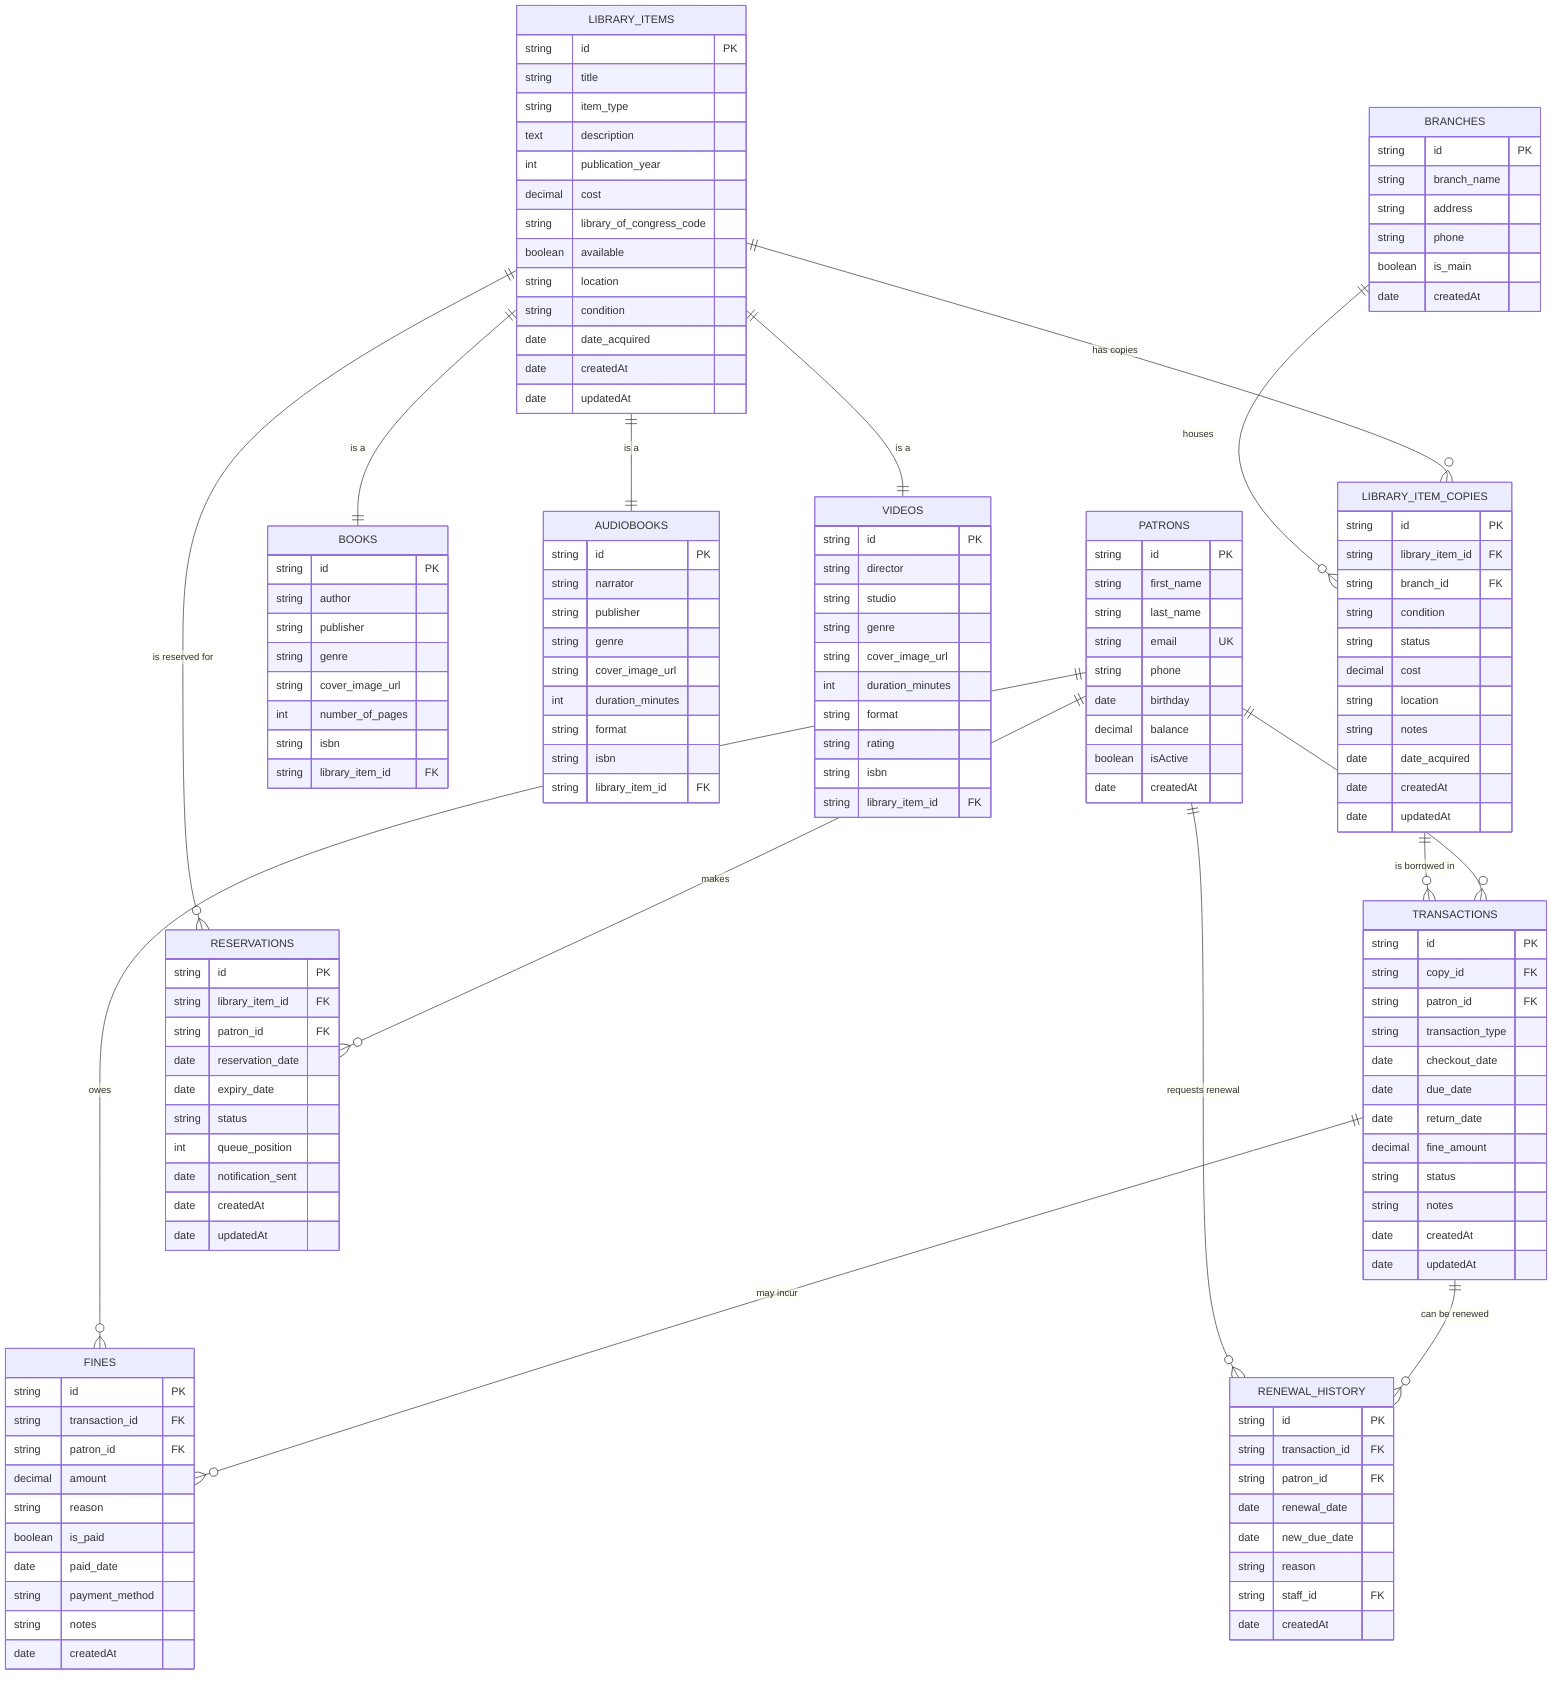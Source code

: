 erDiagram
    PATRONS {
        string id PK
        string first_name
        string last_name
        string email UK
        string phone
        date birthday
        decimal balance
        boolean isActive
        date createdAt
    }

    LIBRARY_ITEMS {
        string id PK
        string title
        string item_type
        text description
        int publication_year
        decimal cost
        string library_of_congress_code
        boolean available
        string location
        string condition
        date date_acquired
        date createdAt
        date updatedAt
    }

    BOOKS {
        string id PK
        string author
        string publisher
        string genre
        string cover_image_url
        int number_of_pages
        string isbn
        string library_item_id FK
    }

    AUDIOBOOKS {
        string id PK
        string narrator
        string publisher
        string genre
        string cover_image_url
        int duration_minutes
        string format
        string isbn
        string library_item_id FK
    }

    VIDEOS {
        string id PK
        string director
        string studio
        string genre
        string cover_image_url
        int duration_minutes
        string format
        string rating
        string isbn
        string library_item_id FK
    }

    LIBRARY_ITEM_COPIES {
        string id PK
        string library_item_id FK
        string branch_id FK
        string condition
        string status
        decimal cost
        string location
        string notes
        date date_acquired
        date createdAt
        date updatedAt
    }

    TRANSACTIONS {
        string id PK
        string copy_id FK
        string patron_id FK
        string transaction_type
        date checkout_date
        date due_date
        date return_date
        decimal fine_amount
        string status
        string notes
        date createdAt
        date updatedAt
    }

    RESERVATIONS {
        string id PK
        string library_item_id FK
        string patron_id FK
        date reservation_date
        date expiry_date
        string status
        int queue_position
        date notification_sent
        date createdAt
        date updatedAt
    }

    BRANCHES {
        string id PK
        string branch_name
        string address
        string phone
        boolean is_main
        date createdAt
    }

    FINES {
        string id PK
        string transaction_id FK
        string patron_id FK
        decimal amount
        string reason
        boolean is_paid
        date paid_date
        string payment_method
        string notes
        date createdAt
    }

    RENEWAL_HISTORY {
        string id PK
        string transaction_id FK
        string patron_id FK
        date renewal_date
        date new_due_date
        string reason
        string staff_id FK
        date createdAt
    }

    %% Relationships
    LIBRARY_ITEMS ||--|| BOOKS : "is a"
    LIBRARY_ITEMS ||--|| AUDIOBOOKS : "is a"
    LIBRARY_ITEMS ||--|| VIDEOS : "is a"
    LIBRARY_ITEMS ||--o{ LIBRARY_ITEM_COPIES : "has copies"
    BRANCHES ||--o{ LIBRARY_ITEM_COPIES : "houses"
    PATRONS ||--o{ TRANSACTIONS : "borrows"
    LIBRARY_ITEM_COPIES ||--o{ TRANSACTIONS : "is borrowed in"
    PATRONS ||--o{ RESERVATIONS : "makes"
    LIBRARY_ITEMS ||--o{ RESERVATIONS : "is reserved for"
    TRANSACTIONS ||--o{ FINES : "may incur"
    PATRONS ||--o{ FINES : "owes"
    TRANSACTIONS ||--o{ RENEWAL_HISTORY : "can be renewed"
    PATRONS ||--o{ RENEWAL_HISTORY : "requests renewal"